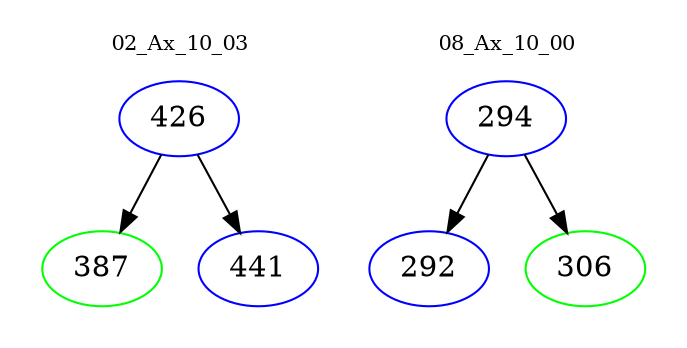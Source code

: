 digraph{
subgraph cluster_0 {
color = white
label = "02_Ax_10_03";
fontsize=10;
T0_426 [label="426", color="blue"]
T0_426 -> T0_387 [color="black"]
T0_387 [label="387", color="green"]
T0_426 -> T0_441 [color="black"]
T0_441 [label="441", color="blue"]
}
subgraph cluster_1 {
color = white
label = "08_Ax_10_00";
fontsize=10;
T1_294 [label="294", color="blue"]
T1_294 -> T1_292 [color="black"]
T1_292 [label="292", color="blue"]
T1_294 -> T1_306 [color="black"]
T1_306 [label="306", color="green"]
}
}
